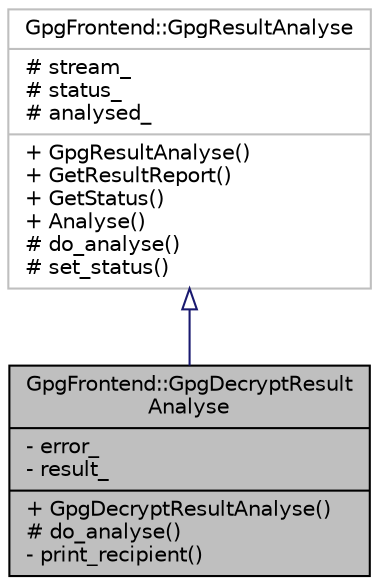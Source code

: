 digraph "GpgFrontend::GpgDecryptResultAnalyse"
{
 // INTERACTIVE_SVG=YES
 // LATEX_PDF_SIZE
  edge [fontname="Helvetica",fontsize="10",labelfontname="Helvetica",labelfontsize="10"];
  node [fontname="Helvetica",fontsize="10",shape=record];
  Node1 [label="{GpgFrontend::GpgDecryptResult\lAnalyse\n|- error_\l- result_\l|+ GpgDecryptResultAnalyse()\l# do_analyse()\l- print_recipient()\l}",height=0.2,width=0.4,color="black", fillcolor="grey75", style="filled", fontcolor="black",tooltip=" "];
  Node2 -> Node1 [dir="back",color="midnightblue",fontsize="10",style="solid",arrowtail="onormal",fontname="Helvetica"];
  Node2 [label="{GpgFrontend::GpgResultAnalyse\n|# stream_\l# status_\l# analysed_\l|+ GpgResultAnalyse()\l+ GetResultReport()\l+ GetStatus()\l+ Analyse()\l# do_analyse()\l# set_status()\l}",height=0.2,width=0.4,color="grey75", fillcolor="white", style="filled",URL="$classGpgFrontend_1_1GpgResultAnalyse.html",tooltip=" "];
}
